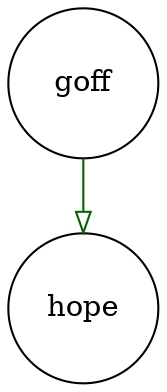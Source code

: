 digraph partagr_goff_hope { 
 K=0.6 
 goff -> { hope } [color="darkgreen", arrowhead="onormal", penwidth=1, href="#108"]; 
 "goff" [shape="circle", fixedsize="true", height=1, width=1, style="filled", fillcolor="white", href="#goff"]; 
 "hope" [shape="circle", fixedsize="true", height=1, width=1, style="filled", fillcolor="white", href="#hope"]; 

}